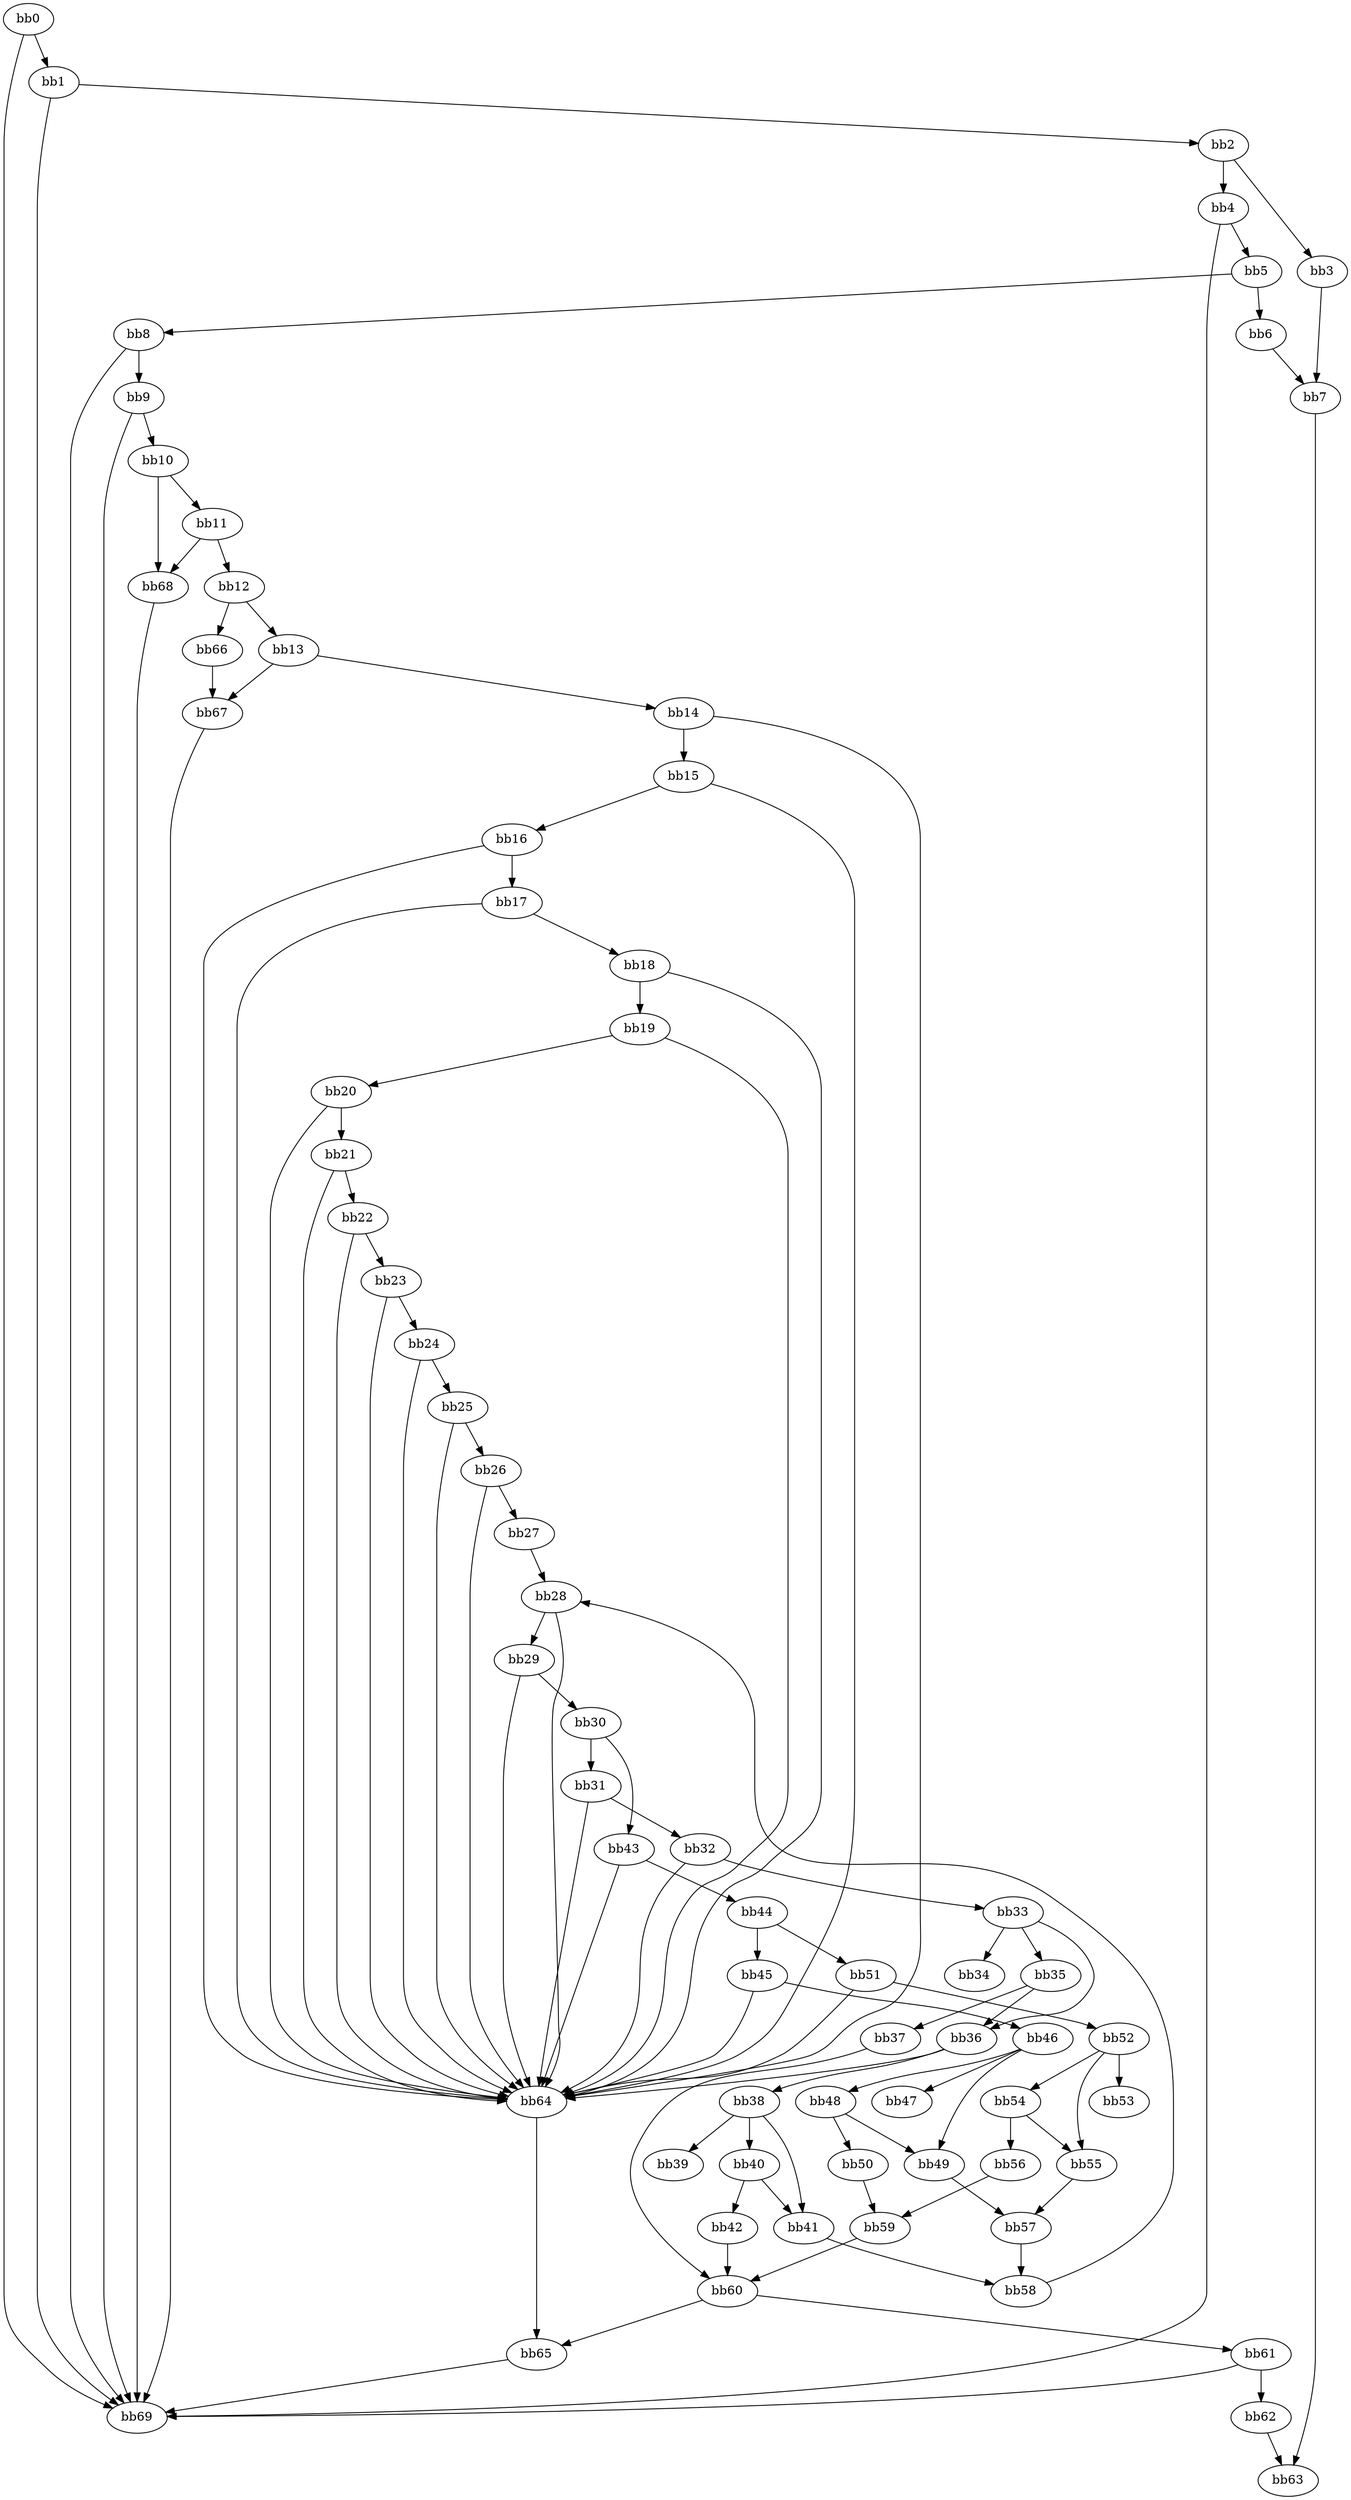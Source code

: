 digraph {
    0 [ label = "bb0\l" ]
    1 [ label = "bb1\l" ]
    2 [ label = "bb2\l" ]
    3 [ label = "bb3\l" ]
    4 [ label = "bb4\l" ]
    5 [ label = "bb5\l" ]
    6 [ label = "bb6\l" ]
    7 [ label = "bb7\l" ]
    8 [ label = "bb8\l" ]
    9 [ label = "bb9\l" ]
    10 [ label = "bb10\l" ]
    11 [ label = "bb11\l" ]
    12 [ label = "bb12\l" ]
    13 [ label = "bb13\l" ]
    14 [ label = "bb14\l" ]
    15 [ label = "bb15\l" ]
    16 [ label = "bb16\l" ]
    17 [ label = "bb17\l" ]
    18 [ label = "bb18\l" ]
    19 [ label = "bb19\l" ]
    20 [ label = "bb20\l" ]
    21 [ label = "bb21\l" ]
    22 [ label = "bb22\l" ]
    23 [ label = "bb23\l" ]
    24 [ label = "bb24\l" ]
    25 [ label = "bb25\l" ]
    26 [ label = "bb26\l" ]
    27 [ label = "bb27\l" ]
    28 [ label = "bb28\l" ]
    29 [ label = "bb29\l" ]
    30 [ label = "bb30\l" ]
    31 [ label = "bb31\l" ]
    32 [ label = "bb32\l" ]
    33 [ label = "bb33\l" ]
    34 [ label = "bb34\l" ]
    35 [ label = "bb35\l" ]
    36 [ label = "bb36\l" ]
    37 [ label = "bb37\l" ]
    38 [ label = "bb38\l" ]
    39 [ label = "bb39\l" ]
    40 [ label = "bb40\l" ]
    41 [ label = "bb41\l" ]
    42 [ label = "bb42\l" ]
    43 [ label = "bb43\l" ]
    44 [ label = "bb44\l" ]
    45 [ label = "bb45\l" ]
    46 [ label = "bb46\l" ]
    47 [ label = "bb47\l" ]
    48 [ label = "bb48\l" ]
    49 [ label = "bb49\l" ]
    50 [ label = "bb50\l" ]
    51 [ label = "bb51\l" ]
    52 [ label = "bb52\l" ]
    53 [ label = "bb53\l" ]
    54 [ label = "bb54\l" ]
    55 [ label = "bb55\l" ]
    56 [ label = "bb56\l" ]
    57 [ label = "bb57\l" ]
    58 [ label = "bb58\l" ]
    59 [ label = "bb59\l" ]
    60 [ label = "bb60\l" ]
    61 [ label = "bb61\l" ]
    62 [ label = "bb62\l" ]
    63 [ label = "bb63\l" ]
    64 [ label = "bb64\l" ]
    65 [ label = "bb65\l" ]
    66 [ label = "bb66\l" ]
    67 [ label = "bb67\l" ]
    68 [ label = "bb68\l" ]
    69 [ label = "bb69\l" ]
    0 -> 1 [ ]
    0 -> 69 [ ]
    1 -> 2 [ ]
    1 -> 69 [ ]
    2 -> 3 [ ]
    2 -> 4 [ ]
    3 -> 7 [ ]
    4 -> 5 [ ]
    4 -> 69 [ ]
    5 -> 6 [ ]
    5 -> 8 [ ]
    6 -> 7 [ ]
    7 -> 63 [ ]
    8 -> 9 [ ]
    8 -> 69 [ ]
    9 -> 10 [ ]
    9 -> 69 [ ]
    10 -> 11 [ ]
    10 -> 68 [ ]
    11 -> 12 [ ]
    11 -> 68 [ ]
    12 -> 13 [ ]
    12 -> 66 [ ]
    13 -> 14 [ ]
    13 -> 67 [ ]
    14 -> 15 [ ]
    14 -> 64 [ ]
    15 -> 16 [ ]
    15 -> 64 [ ]
    16 -> 17 [ ]
    16 -> 64 [ ]
    17 -> 18 [ ]
    17 -> 64 [ ]
    18 -> 19 [ ]
    18 -> 64 [ ]
    19 -> 20 [ ]
    19 -> 64 [ ]
    20 -> 21 [ ]
    20 -> 64 [ ]
    21 -> 22 [ ]
    21 -> 64 [ ]
    22 -> 23 [ ]
    22 -> 64 [ ]
    23 -> 24 [ ]
    23 -> 64 [ ]
    24 -> 25 [ ]
    24 -> 64 [ ]
    25 -> 26 [ ]
    25 -> 64 [ ]
    26 -> 27 [ ]
    26 -> 64 [ ]
    27 -> 28 [ ]
    28 -> 29 [ ]
    28 -> 64 [ ]
    29 -> 30 [ ]
    29 -> 64 [ ]
    30 -> 31 [ ]
    30 -> 43 [ ]
    31 -> 32 [ ]
    31 -> 64 [ ]
    32 -> 33 [ ]
    32 -> 64 [ ]
    33 -> 34 [ ]
    33 -> 35 [ ]
    33 -> 36 [ ]
    35 -> 36 [ ]
    35 -> 37 [ ]
    36 -> 38 [ ]
    36 -> 64 [ ]
    37 -> 60 [ ]
    38 -> 39 [ ]
    38 -> 40 [ ]
    38 -> 41 [ ]
    40 -> 41 [ ]
    40 -> 42 [ ]
    41 -> 58 [ ]
    42 -> 60 [ ]
    43 -> 44 [ ]
    43 -> 64 [ ]
    44 -> 45 [ ]
    44 -> 51 [ ]
    45 -> 46 [ ]
    45 -> 64 [ ]
    46 -> 47 [ ]
    46 -> 48 [ ]
    46 -> 49 [ ]
    48 -> 49 [ ]
    48 -> 50 [ ]
    49 -> 57 [ ]
    50 -> 59 [ ]
    51 -> 52 [ ]
    51 -> 64 [ ]
    52 -> 53 [ ]
    52 -> 54 [ ]
    52 -> 55 [ ]
    54 -> 55 [ ]
    54 -> 56 [ ]
    55 -> 57 [ ]
    56 -> 59 [ ]
    57 -> 58 [ ]
    58 -> 28 [ ]
    59 -> 60 [ ]
    60 -> 61 [ ]
    60 -> 65 [ ]
    61 -> 62 [ ]
    61 -> 69 [ ]
    62 -> 63 [ ]
    64 -> 65 [ ]
    65 -> 69 [ ]
    66 -> 67 [ ]
    67 -> 69 [ ]
    68 -> 69 [ ]
}

